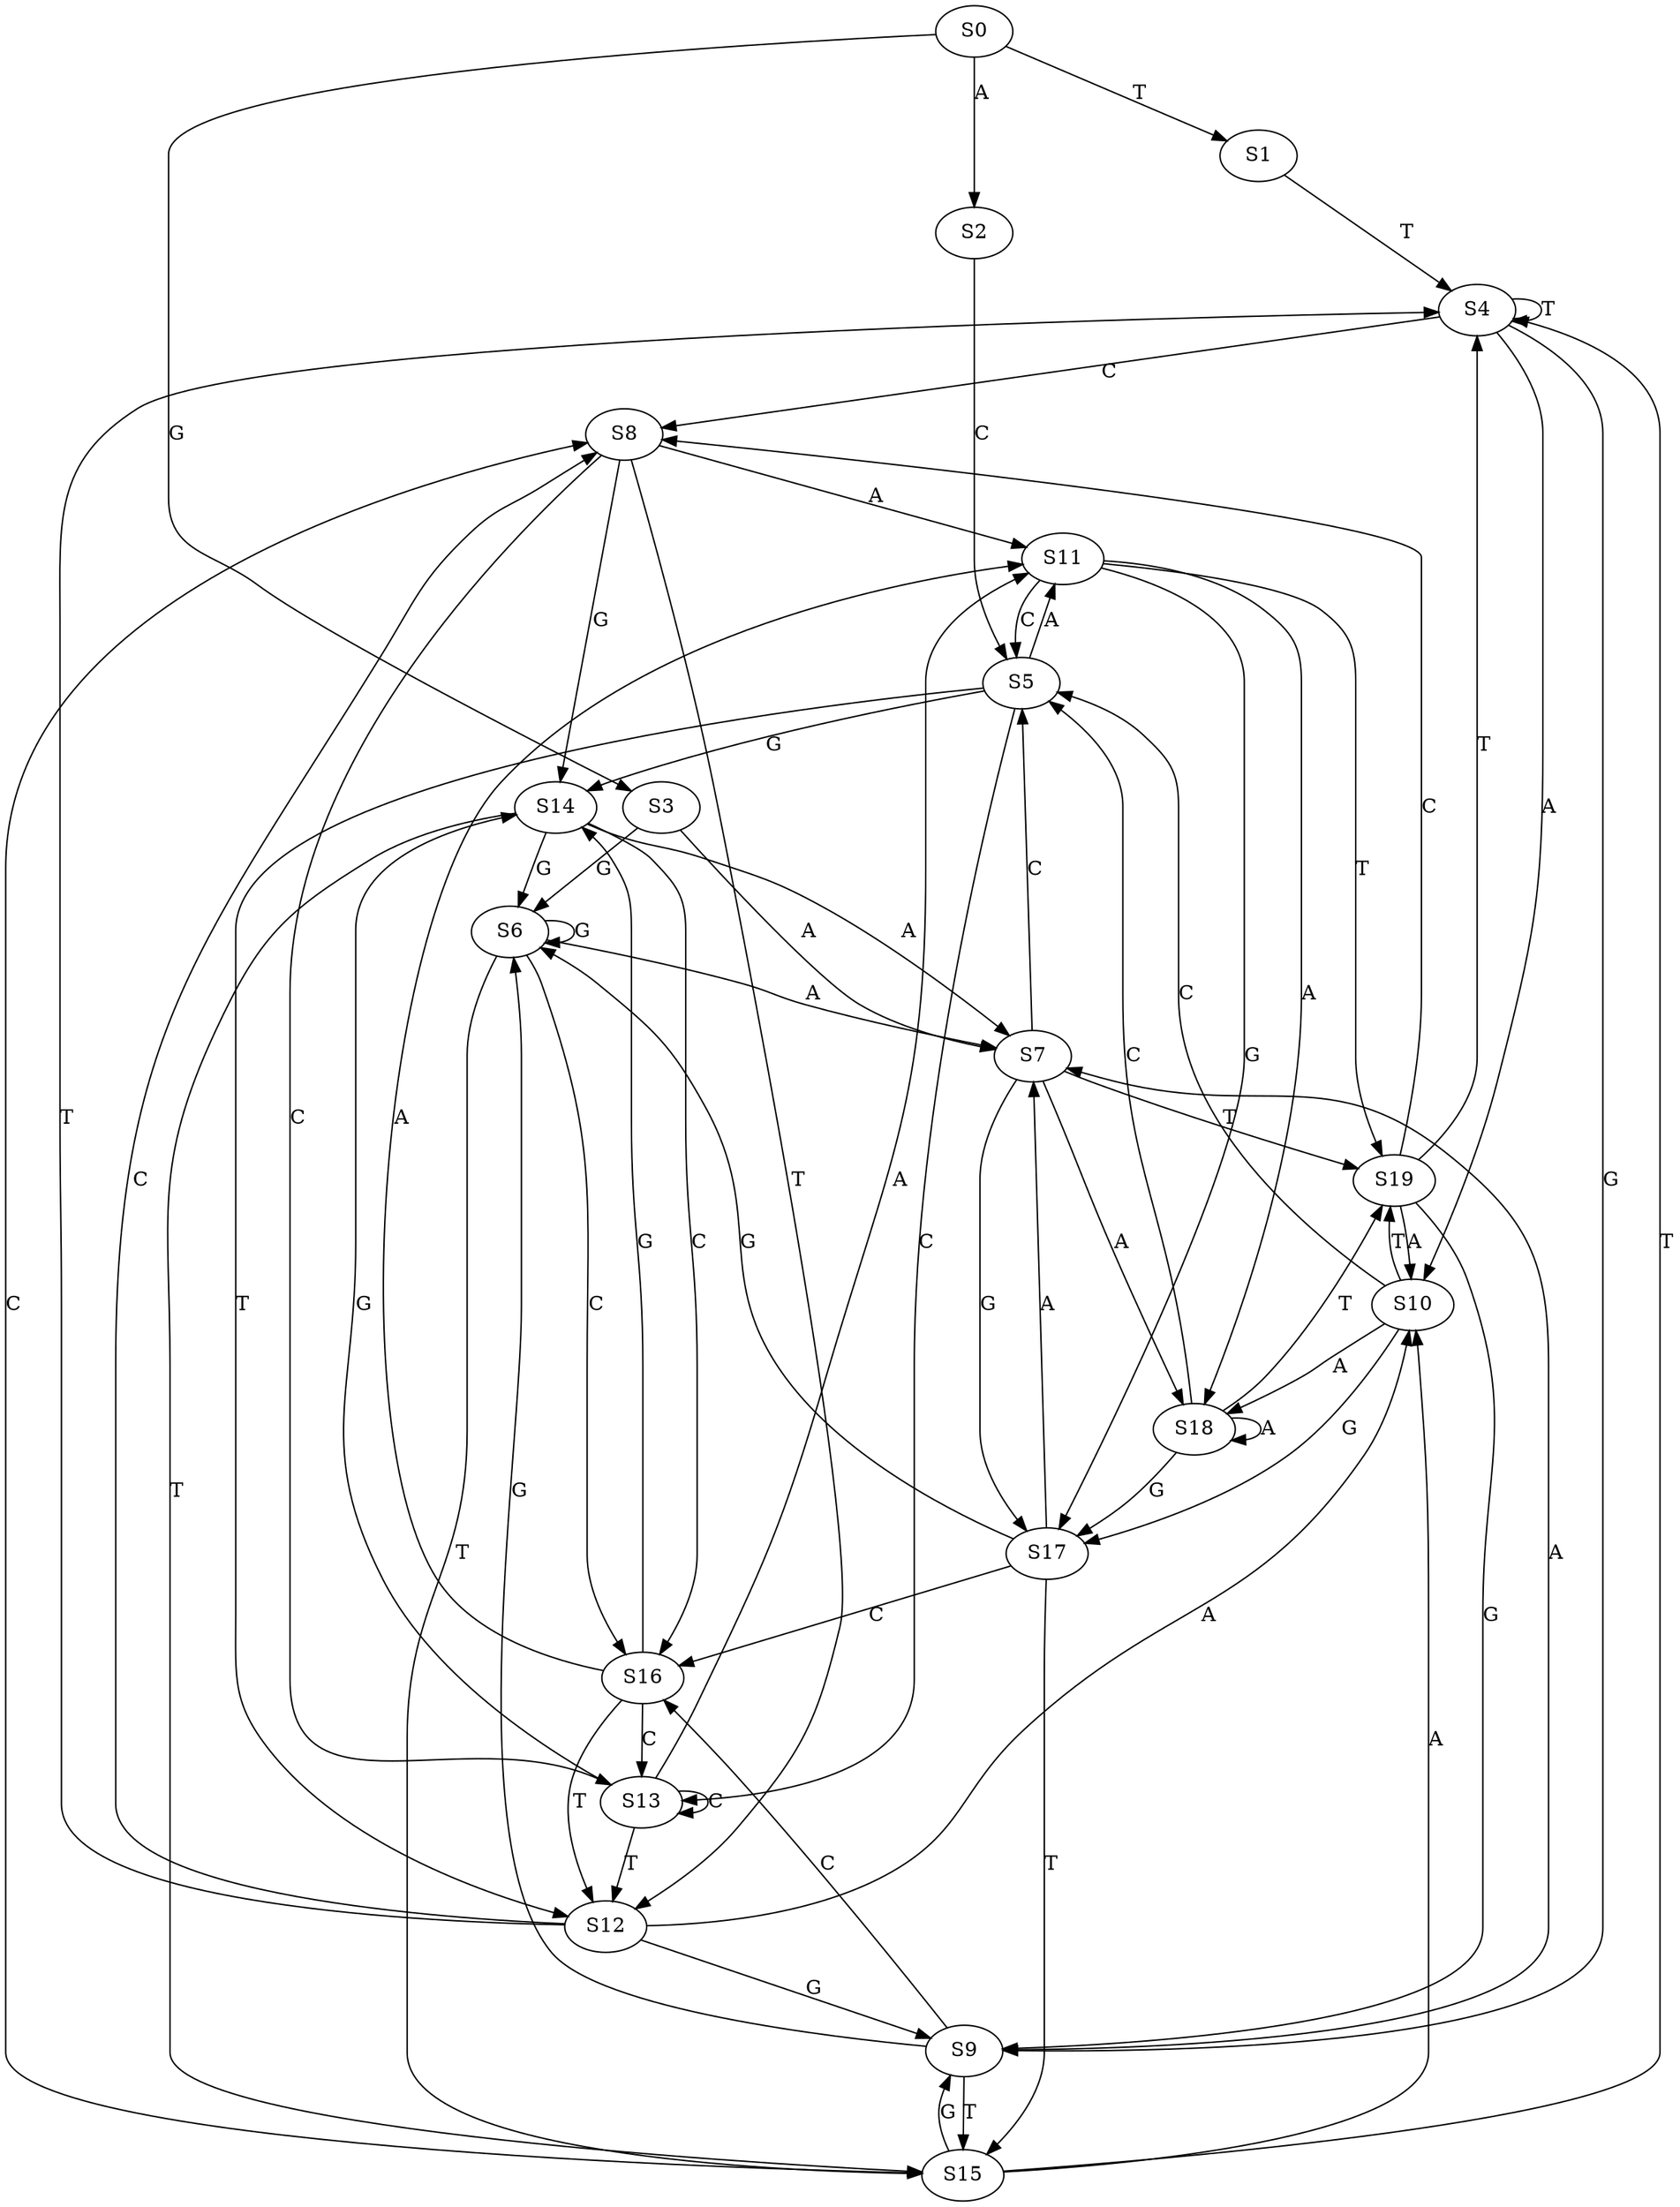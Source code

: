 strict digraph  {
	S0 -> S1 [ label = T ];
	S0 -> S2 [ label = A ];
	S0 -> S3 [ label = G ];
	S1 -> S4 [ label = T ];
	S2 -> S5 [ label = C ];
	S3 -> S6 [ label = G ];
	S3 -> S7 [ label = A ];
	S4 -> S8 [ label = C ];
	S4 -> S9 [ label = G ];
	S4 -> S4 [ label = T ];
	S4 -> S10 [ label = A ];
	S5 -> S11 [ label = A ];
	S5 -> S12 [ label = T ];
	S5 -> S13 [ label = C ];
	S5 -> S14 [ label = G ];
	S6 -> S7 [ label = A ];
	S6 -> S15 [ label = T ];
	S6 -> S6 [ label = G ];
	S6 -> S16 [ label = C ];
	S7 -> S17 [ label = G ];
	S7 -> S18 [ label = A ];
	S7 -> S5 [ label = C ];
	S7 -> S19 [ label = T ];
	S8 -> S12 [ label = T ];
	S8 -> S14 [ label = G ];
	S8 -> S13 [ label = C ];
	S8 -> S11 [ label = A ];
	S9 -> S7 [ label = A ];
	S9 -> S15 [ label = T ];
	S9 -> S16 [ label = C ];
	S9 -> S6 [ label = G ];
	S10 -> S17 [ label = G ];
	S10 -> S19 [ label = T ];
	S10 -> S18 [ label = A ];
	S10 -> S5 [ label = C ];
	S11 -> S17 [ label = G ];
	S11 -> S19 [ label = T ];
	S11 -> S5 [ label = C ];
	S11 -> S18 [ label = A ];
	S12 -> S9 [ label = G ];
	S12 -> S8 [ label = C ];
	S12 -> S10 [ label = A ];
	S12 -> S4 [ label = T ];
	S13 -> S14 [ label = G ];
	S13 -> S13 [ label = C ];
	S13 -> S11 [ label = A ];
	S13 -> S12 [ label = T ];
	S14 -> S6 [ label = G ];
	S14 -> S15 [ label = T ];
	S14 -> S7 [ label = A ];
	S14 -> S16 [ label = C ];
	S15 -> S10 [ label = A ];
	S15 -> S8 [ label = C ];
	S15 -> S9 [ label = G ];
	S15 -> S4 [ label = T ];
	S16 -> S13 [ label = C ];
	S16 -> S12 [ label = T ];
	S16 -> S14 [ label = G ];
	S16 -> S11 [ label = A ];
	S17 -> S15 [ label = T ];
	S17 -> S6 [ label = G ];
	S17 -> S7 [ label = A ];
	S17 -> S16 [ label = C ];
	S18 -> S19 [ label = T ];
	S18 -> S5 [ label = C ];
	S18 -> S17 [ label = G ];
	S18 -> S18 [ label = A ];
	S19 -> S10 [ label = A ];
	S19 -> S8 [ label = C ];
	S19 -> S4 [ label = T ];
	S19 -> S9 [ label = G ];
}
